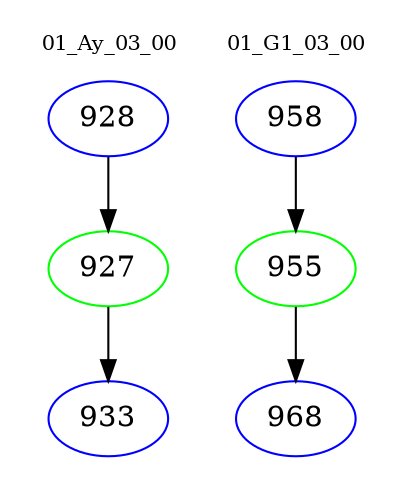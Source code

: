 digraph{
subgraph cluster_0 {
color = white
label = "01_Ay_03_00";
fontsize=10;
T0_928 [label="928", color="blue"]
T0_928 -> T0_927 [color="black"]
T0_927 [label="927", color="green"]
T0_927 -> T0_933 [color="black"]
T0_933 [label="933", color="blue"]
}
subgraph cluster_1 {
color = white
label = "01_G1_03_00";
fontsize=10;
T1_958 [label="958", color="blue"]
T1_958 -> T1_955 [color="black"]
T1_955 [label="955", color="green"]
T1_955 -> T1_968 [color="black"]
T1_968 [label="968", color="blue"]
}
}
